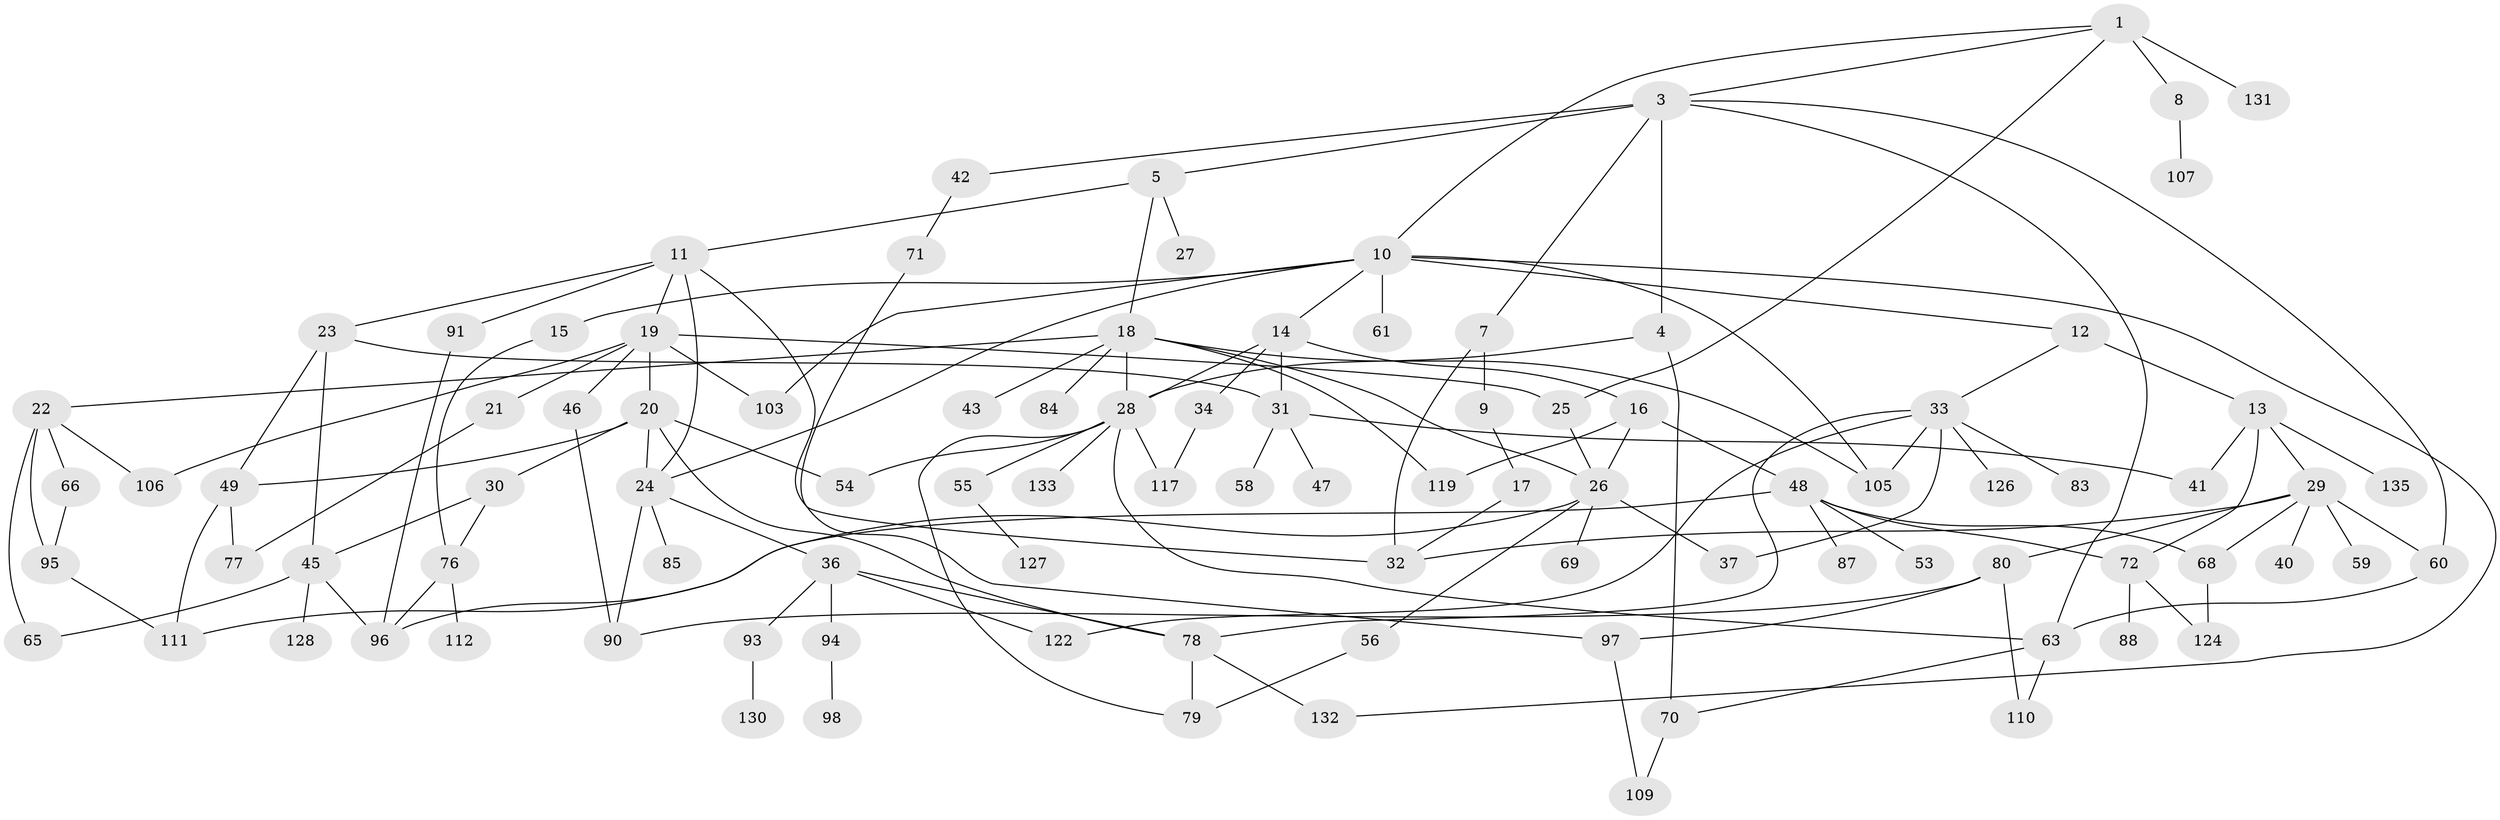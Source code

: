 // Generated by graph-tools (version 1.1) at 2025/23/03/03/25 07:23:33]
// undirected, 97 vertices, 145 edges
graph export_dot {
graph [start="1"]
  node [color=gray90,style=filled];
  1 [super="+2"];
  3 [super="+6"];
  4 [super="+136"];
  5;
  7 [super="+121"];
  8 [super="+35"];
  9;
  10 [super="+74"];
  11 [super="+86"];
  12;
  13 [super="+75"];
  14;
  15;
  16;
  17 [super="+81"];
  18 [super="+115"];
  19 [super="+39"];
  20 [super="+50"];
  21;
  22 [super="+73"];
  23;
  24 [super="+52"];
  25;
  26 [super="+139"];
  27;
  28 [super="+38"];
  29 [super="+51"];
  30 [super="+57"];
  31 [super="+101"];
  32 [super="+44"];
  33 [super="+137"];
  34;
  36 [super="+64"];
  37;
  40;
  41;
  42 [super="+120"];
  43;
  45 [super="+82"];
  46;
  47;
  48 [super="+67"];
  49 [super="+123"];
  53;
  54 [super="+62"];
  55;
  56 [super="+125"];
  58;
  59;
  60 [super="+102"];
  61;
  63 [super="+99"];
  65;
  66;
  68 [super="+134"];
  69;
  70;
  71;
  72;
  76 [super="+92"];
  77;
  78 [super="+118"];
  79 [super="+89"];
  80 [super="+100"];
  83;
  84;
  85;
  87;
  88 [super="+104"];
  90 [super="+138"];
  91;
  93;
  94;
  95 [super="+114"];
  96 [super="+113"];
  97 [super="+116"];
  98;
  103;
  105;
  106 [super="+108"];
  107;
  109 [super="+129"];
  110;
  111;
  112;
  117;
  119;
  122;
  124;
  126;
  127;
  128;
  130;
  131;
  132;
  133;
  135;
  1 -- 3;
  1 -- 8;
  1 -- 10;
  1 -- 131;
  1 -- 25;
  3 -- 4;
  3 -- 5;
  3 -- 7;
  3 -- 42;
  3 -- 60;
  3 -- 63;
  4 -- 28;
  4 -- 70;
  5 -- 11;
  5 -- 18;
  5 -- 27;
  7 -- 9;
  7 -- 32;
  8 -- 107;
  9 -- 17;
  10 -- 12;
  10 -- 14;
  10 -- 15;
  10 -- 61;
  10 -- 103;
  10 -- 105;
  10 -- 24;
  10 -- 132;
  11 -- 19;
  11 -- 23;
  11 -- 24;
  11 -- 32;
  11 -- 91;
  12 -- 13;
  12 -- 33;
  13 -- 29;
  13 -- 41;
  13 -- 135;
  13 -- 72;
  14 -- 16;
  14 -- 31;
  14 -- 34;
  14 -- 28;
  15 -- 76;
  16 -- 48;
  16 -- 119;
  16 -- 26;
  17 -- 32;
  18 -- 22;
  18 -- 43;
  18 -- 84;
  18 -- 119;
  18 -- 105;
  18 -- 28 [weight=2];
  18 -- 26;
  19 -- 20;
  19 -- 21;
  19 -- 103;
  19 -- 25;
  19 -- 46;
  19 -- 106;
  20 -- 30;
  20 -- 54;
  20 -- 24;
  20 -- 49;
  20 -- 78;
  21 -- 77;
  22 -- 66;
  22 -- 65;
  22 -- 106;
  22 -- 95 [weight=2];
  23 -- 49;
  23 -- 45;
  23 -- 31;
  24 -- 36;
  24 -- 90;
  24 -- 85;
  25 -- 26;
  26 -- 56;
  26 -- 69;
  26 -- 96;
  26 -- 37;
  28 -- 133;
  28 -- 54;
  28 -- 117;
  28 -- 55;
  28 -- 79;
  28 -- 63;
  29 -- 40;
  29 -- 59;
  29 -- 60;
  29 -- 80;
  29 -- 68 [weight=2];
  29 -- 32;
  30 -- 45;
  30 -- 76;
  31 -- 47;
  31 -- 58;
  31 -- 41;
  33 -- 37;
  33 -- 83;
  33 -- 122;
  33 -- 126;
  33 -- 78;
  33 -- 105;
  34 -- 117;
  36 -- 94;
  36 -- 122;
  36 -- 93;
  36 -- 78;
  42 -- 71;
  45 -- 65;
  45 -- 128;
  45 -- 96;
  46 -- 90;
  48 -- 53;
  48 -- 72;
  48 -- 87;
  48 -- 111;
  48 -- 68;
  49 -- 111;
  49 -- 77;
  55 -- 127;
  56 -- 79;
  60 -- 63;
  63 -- 70;
  63 -- 110;
  66 -- 95;
  68 -- 124;
  70 -- 109;
  71 -- 97;
  72 -- 88;
  72 -- 124;
  76 -- 112;
  76 -- 96;
  78 -- 132;
  78 -- 79;
  80 -- 110;
  80 -- 97;
  80 -- 90;
  91 -- 96;
  93 -- 130;
  94 -- 98;
  95 -- 111;
  97 -- 109;
}
